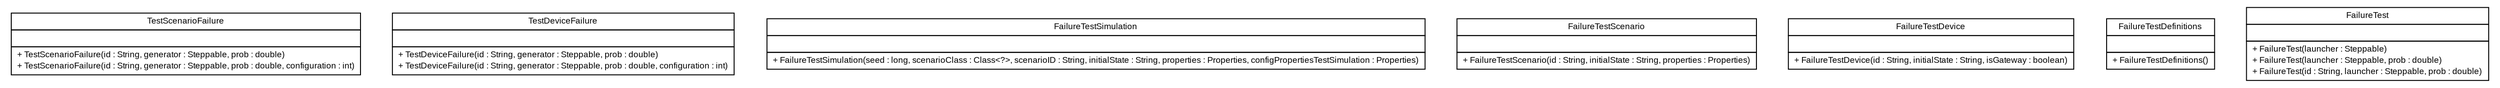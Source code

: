 #!/usr/local/bin/dot
#
# Class diagram 
# Generated by UMLGraph version 5.1 (http://www.umlgraph.org/)
#

digraph G {
	edge [fontname="arial",fontsize=10,labelfontname="arial",labelfontsize=10];
	node [fontname="arial",fontsize=10,shape=plaintext];
	nodesep=0.25;
	ranksep=0.5;
	// es.upm.dit.gsi.shanks.model.failure.util.test.TestScenarioFailure
	c1088 [label=<<table title="es.upm.dit.gsi.shanks.model.failure.util.test.TestScenarioFailure" border="0" cellborder="1" cellspacing="0" cellpadding="2" port="p" href="./TestScenarioFailure.html">
		<tr><td><table border="0" cellspacing="0" cellpadding="1">
<tr><td align="center" balign="center"> TestScenarioFailure </td></tr>
		</table></td></tr>
		<tr><td><table border="0" cellspacing="0" cellpadding="1">
<tr><td align="left" balign="left">  </td></tr>
		</table></td></tr>
		<tr><td><table border="0" cellspacing="0" cellpadding="1">
<tr><td align="left" balign="left"> + TestScenarioFailure(id : String, generator : Steppable, prob : double) </td></tr>
<tr><td align="left" balign="left"> + TestScenarioFailure(id : String, generator : Steppable, prob : double, configuration : int) </td></tr>
		</table></td></tr>
		</table>>, fontname="arial", fontcolor="black", fontsize=9.0];
	// es.upm.dit.gsi.shanks.model.failure.util.test.TestDeviceFailure
	c1089 [label=<<table title="es.upm.dit.gsi.shanks.model.failure.util.test.TestDeviceFailure" border="0" cellborder="1" cellspacing="0" cellpadding="2" port="p" href="./TestDeviceFailure.html">
		<tr><td><table border="0" cellspacing="0" cellpadding="1">
<tr><td align="center" balign="center"> TestDeviceFailure </td></tr>
		</table></td></tr>
		<tr><td><table border="0" cellspacing="0" cellpadding="1">
<tr><td align="left" balign="left">  </td></tr>
		</table></td></tr>
		<tr><td><table border="0" cellspacing="0" cellpadding="1">
<tr><td align="left" balign="left"> + TestDeviceFailure(id : String, generator : Steppable, prob : double) </td></tr>
<tr><td align="left" balign="left"> + TestDeviceFailure(id : String, generator : Steppable, prob : double, configuration : int) </td></tr>
		</table></td></tr>
		</table>>, fontname="arial", fontcolor="black", fontsize=9.0];
	// es.upm.dit.gsi.shanks.model.failure.util.test.FailureTestSimulation
	c1090 [label=<<table title="es.upm.dit.gsi.shanks.model.failure.util.test.FailureTestSimulation" border="0" cellborder="1" cellspacing="0" cellpadding="2" port="p" href="./FailureTestSimulation.html">
		<tr><td><table border="0" cellspacing="0" cellpadding="1">
<tr><td align="center" balign="center"> FailureTestSimulation </td></tr>
		</table></td></tr>
		<tr><td><table border="0" cellspacing="0" cellpadding="1">
<tr><td align="left" balign="left">  </td></tr>
		</table></td></tr>
		<tr><td><table border="0" cellspacing="0" cellpadding="1">
<tr><td align="left" balign="left"> + FailureTestSimulation(seed : long, scenarioClass : Class&lt;?&gt;, scenarioID : String, initialState : String, properties : Properties, configPropertiesTestSimulation : Properties) </td></tr>
		</table></td></tr>
		</table>>, fontname="arial", fontcolor="black", fontsize=9.0];
	// es.upm.dit.gsi.shanks.model.failure.util.test.FailureTestScenario
	c1091 [label=<<table title="es.upm.dit.gsi.shanks.model.failure.util.test.FailureTestScenario" border="0" cellborder="1" cellspacing="0" cellpadding="2" port="p" href="./FailureTestScenario.html">
		<tr><td><table border="0" cellspacing="0" cellpadding="1">
<tr><td align="center" balign="center"> FailureTestScenario </td></tr>
		</table></td></tr>
		<tr><td><table border="0" cellspacing="0" cellpadding="1">
<tr><td align="left" balign="left">  </td></tr>
		</table></td></tr>
		<tr><td><table border="0" cellspacing="0" cellpadding="1">
<tr><td align="left" balign="left"> + FailureTestScenario(id : String, initialState : String, properties : Properties) </td></tr>
		</table></td></tr>
		</table>>, fontname="arial", fontcolor="black", fontsize=9.0];
	// es.upm.dit.gsi.shanks.model.failure.util.test.FailureTestDevice
	c1092 [label=<<table title="es.upm.dit.gsi.shanks.model.failure.util.test.FailureTestDevice" border="0" cellborder="1" cellspacing="0" cellpadding="2" port="p" href="./FailureTestDevice.html">
		<tr><td><table border="0" cellspacing="0" cellpadding="1">
<tr><td align="center" balign="center"> FailureTestDevice </td></tr>
		</table></td></tr>
		<tr><td><table border="0" cellspacing="0" cellpadding="1">
<tr><td align="left" balign="left">  </td></tr>
		</table></td></tr>
		<tr><td><table border="0" cellspacing="0" cellpadding="1">
<tr><td align="left" balign="left"> + FailureTestDevice(id : String, initialState : String, isGateway : boolean) </td></tr>
		</table></td></tr>
		</table>>, fontname="arial", fontcolor="black", fontsize=9.0];
	// es.upm.dit.gsi.shanks.model.failure.util.test.FailureTestDefinitions
	c1093 [label=<<table title="es.upm.dit.gsi.shanks.model.failure.util.test.FailureTestDefinitions" border="0" cellborder="1" cellspacing="0" cellpadding="2" port="p" href="./FailureTestDefinitions.html">
		<tr><td><table border="0" cellspacing="0" cellpadding="1">
<tr><td align="center" balign="center"> FailureTestDefinitions </td></tr>
		</table></td></tr>
		<tr><td><table border="0" cellspacing="0" cellpadding="1">
<tr><td align="left" balign="left">  </td></tr>
		</table></td></tr>
		<tr><td><table border="0" cellspacing="0" cellpadding="1">
<tr><td align="left" balign="left"> + FailureTestDefinitions() </td></tr>
		</table></td></tr>
		</table>>, fontname="arial", fontcolor="black", fontsize=9.0];
	// es.upm.dit.gsi.shanks.model.failure.util.test.FailureTest
	c1094 [label=<<table title="es.upm.dit.gsi.shanks.model.failure.util.test.FailureTest" border="0" cellborder="1" cellspacing="0" cellpadding="2" port="p" href="./FailureTest.html">
		<tr><td><table border="0" cellspacing="0" cellpadding="1">
<tr><td align="center" balign="center"> FailureTest </td></tr>
		</table></td></tr>
		<tr><td><table border="0" cellspacing="0" cellpadding="1">
<tr><td align="left" balign="left">  </td></tr>
		</table></td></tr>
		<tr><td><table border="0" cellspacing="0" cellpadding="1">
<tr><td align="left" balign="left"> + FailureTest(launcher : Steppable) </td></tr>
<tr><td align="left" balign="left"> + FailureTest(launcher : Steppable, prob : double) </td></tr>
<tr><td align="left" balign="left"> + FailureTest(id : String, launcher : Steppable, prob : double) </td></tr>
		</table></td></tr>
		</table>>, fontname="arial", fontcolor="black", fontsize=9.0];
}

